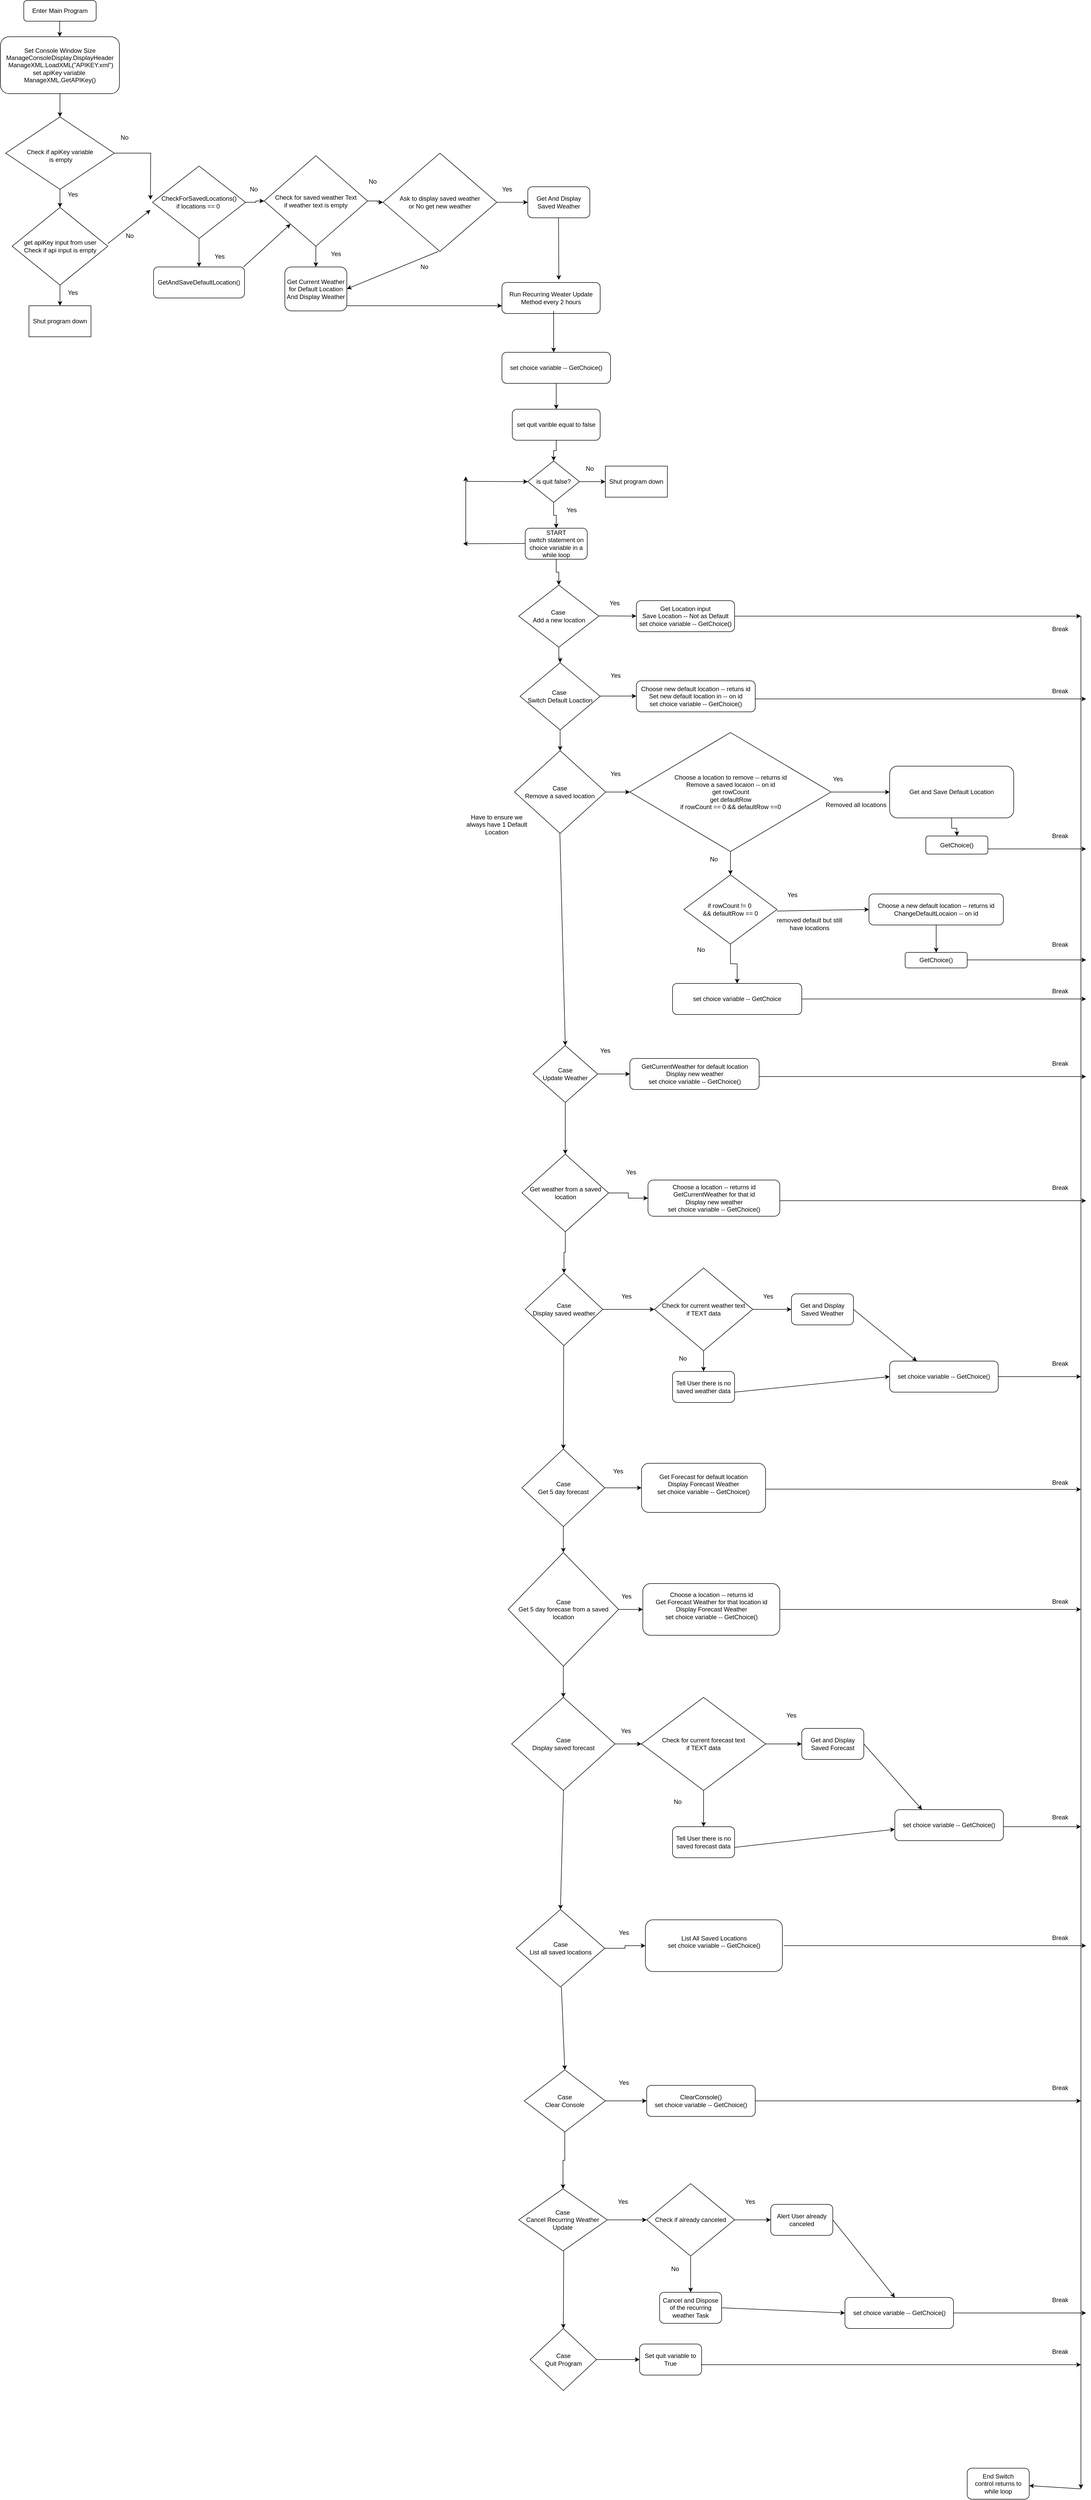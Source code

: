 <mxfile version="24.0.4" type="device">
  <diagram id="C5RBs43oDa-KdzZeNtuy" name="Page-1">
    <mxGraphModel dx="1418" dy="820" grid="1" gridSize="10" guides="1" tooltips="1" connect="1" arrows="1" fold="1" page="1" pageScale="1" pageWidth="827" pageHeight="1169" math="0" shadow="0">
      <root>
        <mxCell id="WIyWlLk6GJQsqaUBKTNV-0" />
        <mxCell id="WIyWlLk6GJQsqaUBKTNV-1" parent="WIyWlLk6GJQsqaUBKTNV-0" />
        <mxCell id="WIyWlLk6GJQsqaUBKTNV-3" value="Enter Main Program" style="rounded=1;whiteSpace=wrap;html=1;fontSize=12;glass=0;strokeWidth=1;shadow=0;" parent="WIyWlLk6GJQsqaUBKTNV-1" vertex="1">
          <mxGeometry x="75" y="10" width="140" height="40" as="geometry" />
        </mxCell>
        <mxCell id="lvSgKyBiatWlSwFd3v3r-5" value="" style="edgeStyle=orthogonalEdgeStyle;rounded=0;orthogonalLoop=1;jettySize=auto;html=1;" parent="WIyWlLk6GJQsqaUBKTNV-1" source="WIyWlLk6GJQsqaUBKTNV-6" target="lvSgKyBiatWlSwFd3v3r-4" edge="1">
          <mxGeometry relative="1" as="geometry" />
        </mxCell>
        <mxCell id="lvSgKyBiatWlSwFd3v3r-14" value="" style="edgeStyle=orthogonalEdgeStyle;rounded=0;orthogonalLoop=1;jettySize=auto;html=1;" parent="WIyWlLk6GJQsqaUBKTNV-1" source="WIyWlLk6GJQsqaUBKTNV-6" edge="1">
          <mxGeometry relative="1" as="geometry">
            <mxPoint x="320" y="395" as="targetPoint" />
          </mxGeometry>
        </mxCell>
        <mxCell id="WIyWlLk6GJQsqaUBKTNV-6" value="&amp;nbsp;&lt;div&gt;Check if apiKey variable&lt;/div&gt;&lt;div&gt;&amp;nbsp;is empty&lt;/div&gt;" style="rhombus;whiteSpace=wrap;html=1;shadow=0;fontFamily=Helvetica;fontSize=12;align=center;strokeWidth=1;spacing=6;spacingTop=-4;" parent="WIyWlLk6GJQsqaUBKTNV-1" vertex="1">
          <mxGeometry x="40" y="235" width="210" height="140" as="geometry" />
        </mxCell>
        <mxCell id="lvSgKyBiatWlSwFd3v3r-3" value="" style="edgeStyle=orthogonalEdgeStyle;rounded=0;orthogonalLoop=1;jettySize=auto;html=1;" parent="WIyWlLk6GJQsqaUBKTNV-1" source="gMJftdu85BaKajP3YRFZ-0" target="WIyWlLk6GJQsqaUBKTNV-6" edge="1">
          <mxGeometry relative="1" as="geometry" />
        </mxCell>
        <mxCell id="gMJftdu85BaKajP3YRFZ-0" value="Set Console Window Size&lt;div&gt;ManageConsoleDisplay.DisplayHeader&lt;/div&gt;&lt;div&gt;&amp;nbsp;ManageXML.LoadXML(&quot;APIKEY.xml&quot;)&lt;br&gt;&lt;/div&gt;&lt;div&gt;set apiKey variable&amp;nbsp;&lt;/div&gt;&lt;div&gt;ManageXML.GetAPIKey()&lt;br&gt;&lt;/div&gt;" style="rounded=1;whiteSpace=wrap;html=1;" parent="WIyWlLk6GJQsqaUBKTNV-1" vertex="1">
          <mxGeometry x="30" y="80" width="230" height="110" as="geometry" />
        </mxCell>
        <mxCell id="gMJftdu85BaKajP3YRFZ-427" value="Yes" style="text;html=1;align=center;verticalAlign=middle;whiteSpace=wrap;rounded=0;" parent="WIyWlLk6GJQsqaUBKTNV-1" vertex="1">
          <mxGeometry x="150" y="370" width="40" height="30" as="geometry" />
        </mxCell>
        <mxCell id="lvSgKyBiatWlSwFd3v3r-9" value="" style="edgeStyle=orthogonalEdgeStyle;rounded=0;orthogonalLoop=1;jettySize=auto;html=1;" parent="WIyWlLk6GJQsqaUBKTNV-1" source="lvSgKyBiatWlSwFd3v3r-4" target="lvSgKyBiatWlSwFd3v3r-6" edge="1">
          <mxGeometry relative="1" as="geometry" />
        </mxCell>
        <mxCell id="lvSgKyBiatWlSwFd3v3r-4" value="get apiKey input from user&lt;div&gt;Check if api input is empty&lt;/div&gt;" style="rhombus;whiteSpace=wrap;html=1;" parent="WIyWlLk6GJQsqaUBKTNV-1" vertex="1">
          <mxGeometry x="52.5" y="410" width="185" height="150" as="geometry" />
        </mxCell>
        <mxCell id="lvSgKyBiatWlSwFd3v3r-6" value="Shut program down" style="whiteSpace=wrap;html=1;" parent="WIyWlLk6GJQsqaUBKTNV-1" vertex="1">
          <mxGeometry x="85" y="600" width="120" height="60" as="geometry" />
        </mxCell>
        <mxCell id="lvSgKyBiatWlSwFd3v3r-8" value="Yes" style="text;html=1;align=center;verticalAlign=middle;whiteSpace=wrap;rounded=0;" parent="WIyWlLk6GJQsqaUBKTNV-1" vertex="1">
          <mxGeometry x="140" y="560" width="60" height="30" as="geometry" />
        </mxCell>
        <mxCell id="lvSgKyBiatWlSwFd3v3r-15" value="No" style="text;html=1;align=center;verticalAlign=middle;whiteSpace=wrap;rounded=0;" parent="WIyWlLk6GJQsqaUBKTNV-1" vertex="1">
          <mxGeometry x="240" y="260" width="60" height="30" as="geometry" />
        </mxCell>
        <mxCell id="lvSgKyBiatWlSwFd3v3r-16" value="" style="endArrow=classic;html=1;rounded=0;entryX=0;entryY=1;entryDx=0;entryDy=0;" parent="WIyWlLk6GJQsqaUBKTNV-1" edge="1">
          <mxGeometry width="50" height="50" relative="1" as="geometry">
            <mxPoint x="237.5" y="480" as="sourcePoint" />
            <mxPoint x="320.0" y="415" as="targetPoint" />
            <Array as="points">
              <mxPoint x="237.5" y="480" />
            </Array>
          </mxGeometry>
        </mxCell>
        <mxCell id="lvSgKyBiatWlSwFd3v3r-17" value="No" style="text;html=1;align=center;verticalAlign=middle;whiteSpace=wrap;rounded=0;" parent="WIyWlLk6GJQsqaUBKTNV-1" vertex="1">
          <mxGeometry x="250" y="450" width="60" height="30" as="geometry" />
        </mxCell>
        <mxCell id="lvSgKyBiatWlSwFd3v3r-25" value="" style="edgeStyle=orthogonalEdgeStyle;rounded=0;orthogonalLoop=1;jettySize=auto;html=1;" parent="WIyWlLk6GJQsqaUBKTNV-1" source="lvSgKyBiatWlSwFd3v3r-21" target="lvSgKyBiatWlSwFd3v3r-24" edge="1">
          <mxGeometry relative="1" as="geometry" />
        </mxCell>
        <mxCell id="lvSgKyBiatWlSwFd3v3r-31" value="" style="edgeStyle=orthogonalEdgeStyle;rounded=0;orthogonalLoop=1;jettySize=auto;html=1;" parent="WIyWlLk6GJQsqaUBKTNV-1" source="lvSgKyBiatWlSwFd3v3r-21" target="lvSgKyBiatWlSwFd3v3r-27" edge="1">
          <mxGeometry relative="1" as="geometry" />
        </mxCell>
        <mxCell id="lvSgKyBiatWlSwFd3v3r-21" value="CheckForSavedLocations()&lt;div&gt;&lt;span style=&quot;background-color: initial;&quot;&gt;if locations == 0&amp;nbsp;&lt;/span&gt;&lt;/div&gt;" style="rhombus;whiteSpace=wrap;html=1;" parent="WIyWlLk6GJQsqaUBKTNV-1" vertex="1">
          <mxGeometry x="324" y="330" width="180" height="140" as="geometry" />
        </mxCell>
        <mxCell id="lvSgKyBiatWlSwFd3v3r-23" value="Yes" style="text;html=1;align=center;verticalAlign=middle;whiteSpace=wrap;rounded=0;" parent="WIyWlLk6GJQsqaUBKTNV-1" vertex="1">
          <mxGeometry x="980" y="360" width="60" height="30" as="geometry" />
        </mxCell>
        <mxCell id="lvSgKyBiatWlSwFd3v3r-24" value="GetAndSaveDefaultLocation()" style="rounded=1;whiteSpace=wrap;html=1;" parent="WIyWlLk6GJQsqaUBKTNV-1" vertex="1">
          <mxGeometry x="326" y="525" width="176" height="60" as="geometry" />
        </mxCell>
        <mxCell id="lvSgKyBiatWlSwFd3v3r-26" value="No" style="text;html=1;align=center;verticalAlign=middle;whiteSpace=wrap;rounded=0;" parent="WIyWlLk6GJQsqaUBKTNV-1" vertex="1">
          <mxGeometry x="720" y="345" width="60" height="30" as="geometry" />
        </mxCell>
        <mxCell id="lvSgKyBiatWlSwFd3v3r-35" value="" style="edgeStyle=orthogonalEdgeStyle;rounded=0;orthogonalLoop=1;jettySize=auto;html=1;" parent="WIyWlLk6GJQsqaUBKTNV-1" source="lvSgKyBiatWlSwFd3v3r-27" target="lvSgKyBiatWlSwFd3v3r-33" edge="1">
          <mxGeometry relative="1" as="geometry" />
        </mxCell>
        <mxCell id="lvSgKyBiatWlSwFd3v3r-37" value="" style="edgeStyle=orthogonalEdgeStyle;rounded=0;orthogonalLoop=1;jettySize=auto;html=1;" parent="WIyWlLk6GJQsqaUBKTNV-1" source="lvSgKyBiatWlSwFd3v3r-27" target="lvSgKyBiatWlSwFd3v3r-30" edge="1">
          <mxGeometry relative="1" as="geometry" />
        </mxCell>
        <mxCell id="lvSgKyBiatWlSwFd3v3r-27" value="Check for saved weather Text&lt;div&gt;if weather text is empty&lt;/div&gt;" style="rhombus;whiteSpace=wrap;html=1;" parent="WIyWlLk6GJQsqaUBKTNV-1" vertex="1">
          <mxGeometry x="540" y="310" width="200" height="175" as="geometry" />
        </mxCell>
        <mxCell id="lvSgKyBiatWlSwFd3v3r-28" value="Yes" style="text;html=1;align=center;verticalAlign=middle;whiteSpace=wrap;rounded=0;" parent="WIyWlLk6GJQsqaUBKTNV-1" vertex="1">
          <mxGeometry x="650" y="485" width="58" height="30" as="geometry" />
        </mxCell>
        <mxCell id="lvSgKyBiatWlSwFd3v3r-29" value="No" style="text;html=1;align=center;verticalAlign=middle;whiteSpace=wrap;rounded=0;" parent="WIyWlLk6GJQsqaUBKTNV-1" vertex="1">
          <mxGeometry x="490" y="360" width="60" height="30" as="geometry" />
        </mxCell>
        <mxCell id="lvSgKyBiatWlSwFd3v3r-41" value="" style="edgeStyle=orthogonalEdgeStyle;rounded=0;orthogonalLoop=1;jettySize=auto;html=1;" parent="WIyWlLk6GJQsqaUBKTNV-1" source="lvSgKyBiatWlSwFd3v3r-30" target="lvSgKyBiatWlSwFd3v3r-32" edge="1">
          <mxGeometry relative="1" as="geometry" />
        </mxCell>
        <mxCell id="lvSgKyBiatWlSwFd3v3r-30" value="Ask to display saved weather&lt;div&gt;or No get new weather&lt;/div&gt;" style="rhombus;whiteSpace=wrap;html=1;" parent="WIyWlLk6GJQsqaUBKTNV-1" vertex="1">
          <mxGeometry x="770" y="305" width="220" height="190" as="geometry" />
        </mxCell>
        <mxCell id="lvSgKyBiatWlSwFd3v3r-32" value="Get And Display Saved Weather" style="rounded=1;whiteSpace=wrap;html=1;" parent="WIyWlLk6GJQsqaUBKTNV-1" vertex="1">
          <mxGeometry x="1050" y="370" width="120" height="60" as="geometry" />
        </mxCell>
        <mxCell id="lvSgKyBiatWlSwFd3v3r-33" value="Get Current Weather for Default Location&lt;div&gt;And Display Weather&lt;/div&gt;" style="rounded=1;whiteSpace=wrap;html=1;" parent="WIyWlLk6GJQsqaUBKTNV-1" vertex="1">
          <mxGeometry x="580" y="525" width="120" height="85" as="geometry" />
        </mxCell>
        <mxCell id="lvSgKyBiatWlSwFd3v3r-34" value="" style="endArrow=classic;html=1;rounded=0;" parent="WIyWlLk6GJQsqaUBKTNV-1" target="lvSgKyBiatWlSwFd3v3r-27" edge="1">
          <mxGeometry width="50" height="50" relative="1" as="geometry">
            <mxPoint x="500" y="525" as="sourcePoint" />
            <mxPoint x="550" y="475" as="targetPoint" />
          </mxGeometry>
        </mxCell>
        <mxCell id="lvSgKyBiatWlSwFd3v3r-38" value="" style="endArrow=classic;html=1;rounded=0;entryX=1;entryY=0.5;entryDx=0;entryDy=0;" parent="WIyWlLk6GJQsqaUBKTNV-1" target="lvSgKyBiatWlSwFd3v3r-33" edge="1">
          <mxGeometry width="50" height="50" relative="1" as="geometry">
            <mxPoint x="877" y="495" as="sourcePoint" />
            <mxPoint x="827" y="550" as="targetPoint" />
          </mxGeometry>
        </mxCell>
        <mxCell id="lvSgKyBiatWlSwFd3v3r-39" value="No" style="text;html=1;align=center;verticalAlign=middle;whiteSpace=wrap;rounded=0;" parent="WIyWlLk6GJQsqaUBKTNV-1" vertex="1">
          <mxGeometry x="820" y="510" width="60" height="30" as="geometry" />
        </mxCell>
        <mxCell id="lvSgKyBiatWlSwFd3v3r-40" value="Yes" style="text;html=1;align=center;verticalAlign=middle;whiteSpace=wrap;rounded=0;" parent="WIyWlLk6GJQsqaUBKTNV-1" vertex="1">
          <mxGeometry x="424" y="490" width="60" height="30" as="geometry" />
        </mxCell>
        <mxCell id="lvSgKyBiatWlSwFd3v3r-42" value="Run Recurring Weater Update Method every 2 hours" style="rounded=1;whiteSpace=wrap;html=1;" parent="WIyWlLk6GJQsqaUBKTNV-1" vertex="1">
          <mxGeometry x="1000" y="555" width="190" height="60" as="geometry" />
        </mxCell>
        <mxCell id="lvSgKyBiatWlSwFd3v3r-45" value="" style="endArrow=classic;html=1;rounded=0;entryX=0;entryY=0.75;entryDx=0;entryDy=0;" parent="WIyWlLk6GJQsqaUBKTNV-1" target="lvSgKyBiatWlSwFd3v3r-42" edge="1">
          <mxGeometry width="50" height="50" relative="1" as="geometry">
            <mxPoint x="700" y="600" as="sourcePoint" />
            <mxPoint x="960" y="600" as="targetPoint" />
          </mxGeometry>
        </mxCell>
        <mxCell id="lvSgKyBiatWlSwFd3v3r-46" value="" style="endArrow=classic;html=1;rounded=0;" parent="WIyWlLk6GJQsqaUBKTNV-1" edge="1">
          <mxGeometry width="50" height="50" relative="1" as="geometry">
            <mxPoint x="1109.5" y="430" as="sourcePoint" />
            <mxPoint x="1110" y="550" as="targetPoint" />
          </mxGeometry>
        </mxCell>
        <mxCell id="lvSgKyBiatWlSwFd3v3r-55" value="" style="edgeStyle=orthogonalEdgeStyle;rounded=0;orthogonalLoop=1;jettySize=auto;html=1;" parent="WIyWlLk6GJQsqaUBKTNV-1" source="lvSgKyBiatWlSwFd3v3r-47" target="lvSgKyBiatWlSwFd3v3r-49" edge="1">
          <mxGeometry relative="1" as="geometry" />
        </mxCell>
        <mxCell id="lvSgKyBiatWlSwFd3v3r-47" value="set choice variable -- GetChoice()" style="rounded=1;whiteSpace=wrap;html=1;" parent="WIyWlLk6GJQsqaUBKTNV-1" vertex="1">
          <mxGeometry x="1000" y="690" width="210" height="60" as="geometry" />
        </mxCell>
        <mxCell id="lvSgKyBiatWlSwFd3v3r-48" value="" style="endArrow=classic;html=1;rounded=0;" parent="WIyWlLk6GJQsqaUBKTNV-1" edge="1">
          <mxGeometry width="50" height="50" relative="1" as="geometry">
            <mxPoint x="1100" y="610" as="sourcePoint" />
            <mxPoint x="1100" y="690" as="targetPoint" />
          </mxGeometry>
        </mxCell>
        <mxCell id="lvSgKyBiatWlSwFd3v3r-58" value="" style="edgeStyle=orthogonalEdgeStyle;rounded=0;orthogonalLoop=1;jettySize=auto;html=1;" parent="WIyWlLk6GJQsqaUBKTNV-1" source="lvSgKyBiatWlSwFd3v3r-49" target="lvSgKyBiatWlSwFd3v3r-51" edge="1">
          <mxGeometry relative="1" as="geometry" />
        </mxCell>
        <mxCell id="lvSgKyBiatWlSwFd3v3r-49" value="set quit varible equal to false" style="rounded=1;whiteSpace=wrap;html=1;" parent="WIyWlLk6GJQsqaUBKTNV-1" vertex="1">
          <mxGeometry x="1020" y="800" width="170" height="60" as="geometry" />
        </mxCell>
        <mxCell id="lvSgKyBiatWlSwFd3v3r-50" value="" style="endArrow=classic;html=1;rounded=0;" parent="WIyWlLk6GJQsqaUBKTNV-1" edge="1">
          <mxGeometry width="50" height="50" relative="1" as="geometry">
            <mxPoint x="144.5" y="50" as="sourcePoint" />
            <mxPoint x="144.5" y="80" as="targetPoint" />
          </mxGeometry>
        </mxCell>
        <mxCell id="lvSgKyBiatWlSwFd3v3r-54" value="" style="edgeStyle=orthogonalEdgeStyle;rounded=0;orthogonalLoop=1;jettySize=auto;html=1;" parent="WIyWlLk6GJQsqaUBKTNV-1" source="lvSgKyBiatWlSwFd3v3r-51" target="lvSgKyBiatWlSwFd3v3r-52" edge="1">
          <mxGeometry relative="1" as="geometry" />
        </mxCell>
        <mxCell id="lvSgKyBiatWlSwFd3v3r-62" value="" style="edgeStyle=orthogonalEdgeStyle;rounded=0;orthogonalLoop=1;jettySize=auto;html=1;" parent="WIyWlLk6GJQsqaUBKTNV-1" source="lvSgKyBiatWlSwFd3v3r-51" target="lvSgKyBiatWlSwFd3v3r-61" edge="1">
          <mxGeometry relative="1" as="geometry" />
        </mxCell>
        <mxCell id="lvSgKyBiatWlSwFd3v3r-51" value="is quit false?" style="rhombus;whiteSpace=wrap;html=1;" parent="WIyWlLk6GJQsqaUBKTNV-1" vertex="1">
          <mxGeometry x="1050" y="900" width="100" height="80" as="geometry" />
        </mxCell>
        <mxCell id="lvSgKyBiatWlSwFd3v3r-52" value="Shut program down" style="rounded=0;whiteSpace=wrap;html=1;" parent="WIyWlLk6GJQsqaUBKTNV-1" vertex="1">
          <mxGeometry x="1200" y="910" width="120" height="60" as="geometry" />
        </mxCell>
        <mxCell id="lvSgKyBiatWlSwFd3v3r-59" value="No" style="text;html=1;align=center;verticalAlign=middle;whiteSpace=wrap;rounded=0;" parent="WIyWlLk6GJQsqaUBKTNV-1" vertex="1">
          <mxGeometry x="1140" y="900" width="60" height="30" as="geometry" />
        </mxCell>
        <mxCell id="lvSgKyBiatWlSwFd3v3r-60" value="Yes" style="text;html=1;align=center;verticalAlign=middle;whiteSpace=wrap;rounded=0;" parent="WIyWlLk6GJQsqaUBKTNV-1" vertex="1">
          <mxGeometry x="1105" y="980" width="60" height="30" as="geometry" />
        </mxCell>
        <mxCell id="lvSgKyBiatWlSwFd3v3r-71" value="" style="edgeStyle=orthogonalEdgeStyle;rounded=0;orthogonalLoop=1;jettySize=auto;html=1;" parent="WIyWlLk6GJQsqaUBKTNV-1" source="lvSgKyBiatWlSwFd3v3r-61" target="lvSgKyBiatWlSwFd3v3r-69" edge="1">
          <mxGeometry relative="1" as="geometry" />
        </mxCell>
        <mxCell id="lvSgKyBiatWlSwFd3v3r-61" value="&lt;div&gt;START&lt;/div&gt;switch statement on choice variable in a while loop" style="rounded=1;whiteSpace=wrap;html=1;" parent="WIyWlLk6GJQsqaUBKTNV-1" vertex="1">
          <mxGeometry x="1045" y="1030" width="120" height="60" as="geometry" />
        </mxCell>
        <mxCell id="lvSgKyBiatWlSwFd3v3r-66" value="" style="endArrow=classic;html=1;rounded=0;" parent="WIyWlLk6GJQsqaUBKTNV-1" edge="1">
          <mxGeometry width="50" height="50" relative="1" as="geometry">
            <mxPoint x="1045" y="1059.5" as="sourcePoint" />
            <mxPoint x="925" y="1060" as="targetPoint" />
            <Array as="points" />
          </mxGeometry>
        </mxCell>
        <mxCell id="lvSgKyBiatWlSwFd3v3r-67" value="" style="endArrow=classic;html=1;rounded=0;" parent="WIyWlLk6GJQsqaUBKTNV-1" edge="1">
          <mxGeometry width="50" height="50" relative="1" as="geometry">
            <mxPoint x="930" y="1060" as="sourcePoint" />
            <mxPoint x="930" y="930" as="targetPoint" />
          </mxGeometry>
        </mxCell>
        <mxCell id="lvSgKyBiatWlSwFd3v3r-68" value="" style="endArrow=classic;html=1;rounded=0;entryX=0;entryY=0.5;entryDx=0;entryDy=0;" parent="WIyWlLk6GJQsqaUBKTNV-1" target="lvSgKyBiatWlSwFd3v3r-51" edge="1">
          <mxGeometry width="50" height="50" relative="1" as="geometry">
            <mxPoint x="930" y="939.5" as="sourcePoint" />
            <mxPoint x="1010" y="939.5" as="targetPoint" />
          </mxGeometry>
        </mxCell>
        <mxCell id="lvSgKyBiatWlSwFd3v3r-78" value="" style="edgeStyle=orthogonalEdgeStyle;rounded=0;orthogonalLoop=1;jettySize=auto;html=1;" parent="WIyWlLk6GJQsqaUBKTNV-1" source="lvSgKyBiatWlSwFd3v3r-69" target="lvSgKyBiatWlSwFd3v3r-77" edge="1">
          <mxGeometry relative="1" as="geometry" />
        </mxCell>
        <mxCell id="lvSgKyBiatWlSwFd3v3r-69" value="Case&amp;nbsp;&lt;div&gt;Add a new location&lt;/div&gt;" style="rhombus;whiteSpace=wrap;html=1;" parent="WIyWlLk6GJQsqaUBKTNV-1" vertex="1">
          <mxGeometry x="1032.5" y="1140" width="155" height="120" as="geometry" />
        </mxCell>
        <mxCell id="lvSgKyBiatWlSwFd3v3r-73" value="" style="endArrow=classic;html=1;rounded=0;" parent="WIyWlLk6GJQsqaUBKTNV-1" edge="1">
          <mxGeometry width="50" height="50" relative="1" as="geometry">
            <mxPoint x="1187.5" y="1199.5" as="sourcePoint" />
            <mxPoint x="1260" y="1199.854" as="targetPoint" />
          </mxGeometry>
        </mxCell>
        <mxCell id="lvSgKyBiatWlSwFd3v3r-75" value="Yes" style="text;html=1;align=center;verticalAlign=middle;whiteSpace=wrap;rounded=0;" parent="WIyWlLk6GJQsqaUBKTNV-1" vertex="1">
          <mxGeometry x="1187.5" y="1160" width="60" height="30" as="geometry" />
        </mxCell>
        <mxCell id="lvSgKyBiatWlSwFd3v3r-84" value="" style="edgeStyle=orthogonalEdgeStyle;rounded=0;orthogonalLoop=1;jettySize=auto;html=1;" parent="WIyWlLk6GJQsqaUBKTNV-1" source="lvSgKyBiatWlSwFd3v3r-77" target="lvSgKyBiatWlSwFd3v3r-83" edge="1">
          <mxGeometry relative="1" as="geometry" />
        </mxCell>
        <mxCell id="lvSgKyBiatWlSwFd3v3r-77" value="Case&amp;nbsp;&lt;div&gt;Switch Default Loaction&lt;/div&gt;" style="rhombus;whiteSpace=wrap;html=1;" parent="WIyWlLk6GJQsqaUBKTNV-1" vertex="1">
          <mxGeometry x="1035" y="1290" width="155" height="130" as="geometry" />
        </mxCell>
        <mxCell id="lvSgKyBiatWlSwFd3v3r-79" value="Get Location input&lt;div&gt;Save Location -- Not as Default&lt;/div&gt;&lt;div&gt;set choice variable -- GetChoice()&lt;/div&gt;" style="rounded=1;whiteSpace=wrap;html=1;" parent="WIyWlLk6GJQsqaUBKTNV-1" vertex="1">
          <mxGeometry x="1260" y="1170" width="190" height="60" as="geometry" />
        </mxCell>
        <mxCell id="lvSgKyBiatWlSwFd3v3r-80" value="Yes" style="text;html=1;align=center;verticalAlign=middle;whiteSpace=wrap;rounded=0;" parent="WIyWlLk6GJQsqaUBKTNV-1" vertex="1">
          <mxGeometry x="1190" y="1300" width="60" height="30" as="geometry" />
        </mxCell>
        <mxCell id="lvSgKyBiatWlSwFd3v3r-81" value="" style="endArrow=classic;html=1;rounded=0;" parent="WIyWlLk6GJQsqaUBKTNV-1" edge="1">
          <mxGeometry width="50" height="50" relative="1" as="geometry">
            <mxPoint x="1190" y="1354.5" as="sourcePoint" />
            <mxPoint x="1260" y="1354.5" as="targetPoint" />
          </mxGeometry>
        </mxCell>
        <mxCell id="lvSgKyBiatWlSwFd3v3r-82" value="Choose new default location -- retuns id&lt;div&gt;Set new default location in -- on id&lt;/div&gt;&lt;div&gt;set choice variable -- GetChoice()&lt;br&gt;&lt;/div&gt;" style="rounded=1;whiteSpace=wrap;html=1;" parent="WIyWlLk6GJQsqaUBKTNV-1" vertex="1">
          <mxGeometry x="1260" y="1325" width="230" height="60" as="geometry" />
        </mxCell>
        <mxCell id="lvSgKyBiatWlSwFd3v3r-89" value="" style="edgeStyle=orthogonalEdgeStyle;rounded=0;orthogonalLoop=1;jettySize=auto;html=1;" parent="WIyWlLk6GJQsqaUBKTNV-1" source="lvSgKyBiatWlSwFd3v3r-83" target="lvSgKyBiatWlSwFd3v3r-86" edge="1">
          <mxGeometry relative="1" as="geometry" />
        </mxCell>
        <mxCell id="lvSgKyBiatWlSwFd3v3r-83" value="Case&lt;div&gt;Remove a saved location&lt;/div&gt;" style="rhombus;whiteSpace=wrap;html=1;" parent="WIyWlLk6GJQsqaUBKTNV-1" vertex="1">
          <mxGeometry x="1024.38" y="1460" width="176.25" height="160" as="geometry" />
        </mxCell>
        <mxCell id="suiYswC4Ewt1VBj0OV9b-6" value="" style="edgeStyle=orthogonalEdgeStyle;rounded=0;orthogonalLoop=1;jettySize=auto;html=1;" edge="1" parent="WIyWlLk6GJQsqaUBKTNV-1" source="lvSgKyBiatWlSwFd3v3r-85" target="suiYswC4Ewt1VBj0OV9b-4">
          <mxGeometry relative="1" as="geometry" />
        </mxCell>
        <mxCell id="lvSgKyBiatWlSwFd3v3r-85" value="&lt;div&gt;Get and Save Default Location&lt;/div&gt;" style="rounded=1;whiteSpace=wrap;html=1;" parent="WIyWlLk6GJQsqaUBKTNV-1" vertex="1">
          <mxGeometry x="1750" y="1490" width="240" height="100" as="geometry" />
        </mxCell>
        <mxCell id="lvSgKyBiatWlSwFd3v3r-91" value="" style="edgeStyle=orthogonalEdgeStyle;rounded=0;orthogonalLoop=1;jettySize=auto;html=1;" parent="WIyWlLk6GJQsqaUBKTNV-1" source="lvSgKyBiatWlSwFd3v3r-86" target="lvSgKyBiatWlSwFd3v3r-85" edge="1">
          <mxGeometry relative="1" as="geometry" />
        </mxCell>
        <mxCell id="lvSgKyBiatWlSwFd3v3r-93" value="" style="edgeStyle=orthogonalEdgeStyle;rounded=0;orthogonalLoop=1;jettySize=auto;html=1;" parent="WIyWlLk6GJQsqaUBKTNV-1" source="lvSgKyBiatWlSwFd3v3r-86" target="lvSgKyBiatWlSwFd3v3r-88" edge="1">
          <mxGeometry relative="1" as="geometry" />
        </mxCell>
        <mxCell id="lvSgKyBiatWlSwFd3v3r-86" value="Choose a location to remove -- returns id&lt;div&gt;Remove a saved locaion -- on id&lt;/div&gt;&lt;div&gt;get rowCount&lt;/div&gt;&lt;div&gt;get defaultRow&lt;/div&gt;&lt;div&gt;if rowCount == 0 &amp;amp;&amp;amp; defaultRow ==0&lt;/div&gt;" style="rhombus;whiteSpace=wrap;html=1;" parent="WIyWlLk6GJQsqaUBKTNV-1" vertex="1">
          <mxGeometry x="1247.5" y="1425" width="389" height="230" as="geometry" />
        </mxCell>
        <mxCell id="lvSgKyBiatWlSwFd3v3r-102" value="" style="edgeStyle=orthogonalEdgeStyle;rounded=0;orthogonalLoop=1;jettySize=auto;html=1;" parent="WIyWlLk6GJQsqaUBKTNV-1" source="lvSgKyBiatWlSwFd3v3r-88" target="lvSgKyBiatWlSwFd3v3r-100" edge="1">
          <mxGeometry relative="1" as="geometry" />
        </mxCell>
        <mxCell id="lvSgKyBiatWlSwFd3v3r-88" value="if rowCount != 0&amp;nbsp;&lt;div&gt;&amp;amp;&amp;amp; defaultRow == 0&lt;/div&gt;" style="rhombus;whiteSpace=wrap;html=1;" parent="WIyWlLk6GJQsqaUBKTNV-1" vertex="1">
          <mxGeometry x="1352" y="1700" width="180" height="134" as="geometry" />
        </mxCell>
        <mxCell id="lvSgKyBiatWlSwFd3v3r-90" value="Yes" style="text;html=1;align=center;verticalAlign=middle;whiteSpace=wrap;rounded=0;" parent="WIyWlLk6GJQsqaUBKTNV-1" vertex="1">
          <mxGeometry x="1190" y="1490" width="60" height="30" as="geometry" />
        </mxCell>
        <mxCell id="lvSgKyBiatWlSwFd3v3r-94" value="Yes" style="text;html=1;align=center;verticalAlign=middle;whiteSpace=wrap;rounded=0;" parent="WIyWlLk6GJQsqaUBKTNV-1" vertex="1">
          <mxGeometry x="1620" y="1500" width="60" height="30" as="geometry" />
        </mxCell>
        <mxCell id="lvSgKyBiatWlSwFd3v3r-95" value="No" style="text;html=1;align=center;verticalAlign=middle;whiteSpace=wrap;rounded=0;" parent="WIyWlLk6GJQsqaUBKTNV-1" vertex="1">
          <mxGeometry x="1380" y="1655" width="60" height="30" as="geometry" />
        </mxCell>
        <mxCell id="suiYswC4Ewt1VBj0OV9b-9" value="" style="edgeStyle=orthogonalEdgeStyle;rounded=0;orthogonalLoop=1;jettySize=auto;html=1;" edge="1" parent="WIyWlLk6GJQsqaUBKTNV-1" source="lvSgKyBiatWlSwFd3v3r-96" target="suiYswC4Ewt1VBj0OV9b-7">
          <mxGeometry relative="1" as="geometry" />
        </mxCell>
        <mxCell id="lvSgKyBiatWlSwFd3v3r-96" value="Choose a new default location -- returns id&lt;div&gt;ChangeDefaultLocaion -- on id&lt;/div&gt;" style="rounded=1;whiteSpace=wrap;html=1;" parent="WIyWlLk6GJQsqaUBKTNV-1" vertex="1">
          <mxGeometry x="1710" y="1737" width="260" height="60" as="geometry" />
        </mxCell>
        <mxCell id="lvSgKyBiatWlSwFd3v3r-98" value="" style="endArrow=classic;html=1;rounded=0;entryX=0;entryY=0.5;entryDx=0;entryDy=0;" parent="WIyWlLk6GJQsqaUBKTNV-1" target="lvSgKyBiatWlSwFd3v3r-96" edge="1">
          <mxGeometry width="50" height="50" relative="1" as="geometry">
            <mxPoint x="1532" y="1770" as="sourcePoint" />
            <mxPoint x="1582" y="1720" as="targetPoint" />
          </mxGeometry>
        </mxCell>
        <mxCell id="lvSgKyBiatWlSwFd3v3r-100" value="set choice variable -- GetChoice" style="rounded=1;whiteSpace=wrap;html=1;" parent="WIyWlLk6GJQsqaUBKTNV-1" vertex="1">
          <mxGeometry x="1330" y="1910" width="250" height="60" as="geometry" />
        </mxCell>
        <mxCell id="lvSgKyBiatWlSwFd3v3r-108" value="" style="endArrow=classic;html=1;rounded=0;" parent="WIyWlLk6GJQsqaUBKTNV-1" edge="1">
          <mxGeometry width="50" height="50" relative="1" as="geometry">
            <mxPoint x="1580" y="1940" as="sourcePoint" />
            <mxPoint x="2130" y="1940" as="targetPoint" />
          </mxGeometry>
        </mxCell>
        <mxCell id="lvSgKyBiatWlSwFd3v3r-111" value="Break" style="text;html=1;align=center;verticalAlign=middle;whiteSpace=wrap;rounded=0;" parent="WIyWlLk6GJQsqaUBKTNV-1" vertex="1">
          <mxGeometry x="2050" y="1910" width="60" height="30" as="geometry" />
        </mxCell>
        <mxCell id="lvSgKyBiatWlSwFd3v3r-113" value="" style="endArrow=classic;html=1;rounded=0;" parent="WIyWlLk6GJQsqaUBKTNV-1" edge="1">
          <mxGeometry width="50" height="50" relative="1" as="geometry">
            <mxPoint x="1490" y="1360" as="sourcePoint" />
            <mxPoint x="2130" y="1360" as="targetPoint" />
          </mxGeometry>
        </mxCell>
        <mxCell id="lvSgKyBiatWlSwFd3v3r-115" value="Break" style="text;html=1;align=center;verticalAlign=middle;whiteSpace=wrap;rounded=0;" parent="WIyWlLk6GJQsqaUBKTNV-1" vertex="1">
          <mxGeometry x="2050" y="1330" width="60" height="30" as="geometry" />
        </mxCell>
        <mxCell id="lvSgKyBiatWlSwFd3v3r-116" value="" style="endArrow=classic;html=1;rounded=0;" parent="WIyWlLk6GJQsqaUBKTNV-1" edge="1">
          <mxGeometry width="50" height="50" relative="1" as="geometry">
            <mxPoint x="1450" y="1200" as="sourcePoint" />
            <mxPoint x="2120" y="1200" as="targetPoint" />
          </mxGeometry>
        </mxCell>
        <mxCell id="lvSgKyBiatWlSwFd3v3r-117" value="Break" style="text;html=1;align=center;verticalAlign=middle;whiteSpace=wrap;rounded=0;" parent="WIyWlLk6GJQsqaUBKTNV-1" vertex="1">
          <mxGeometry x="2050" y="1210" width="60" height="30" as="geometry" />
        </mxCell>
        <mxCell id="lvSgKyBiatWlSwFd3v3r-121" value="" style="edgeStyle=orthogonalEdgeStyle;rounded=0;orthogonalLoop=1;jettySize=auto;html=1;" parent="WIyWlLk6GJQsqaUBKTNV-1" source="lvSgKyBiatWlSwFd3v3r-119" target="lvSgKyBiatWlSwFd3v3r-120" edge="1">
          <mxGeometry relative="1" as="geometry" />
        </mxCell>
        <mxCell id="lvSgKyBiatWlSwFd3v3r-127" value="" style="edgeStyle=orthogonalEdgeStyle;rounded=0;orthogonalLoop=1;jettySize=auto;html=1;" parent="WIyWlLk6GJQsqaUBKTNV-1" source="lvSgKyBiatWlSwFd3v3r-119" target="lvSgKyBiatWlSwFd3v3r-126" edge="1">
          <mxGeometry relative="1" as="geometry" />
        </mxCell>
        <mxCell id="lvSgKyBiatWlSwFd3v3r-119" value="Case&lt;div&gt;Update Weather&lt;/div&gt;" style="rhombus;whiteSpace=wrap;html=1;" parent="WIyWlLk6GJQsqaUBKTNV-1" vertex="1">
          <mxGeometry x="1060" y="2030" width="125" height="110" as="geometry" />
        </mxCell>
        <mxCell id="lvSgKyBiatWlSwFd3v3r-120" value="GetCurrentWeather for default location&lt;div&gt;Display new weather&lt;/div&gt;&lt;div&gt;set choice variable -- GetChoice()&lt;/div&gt;" style="rounded=1;whiteSpace=wrap;html=1;" parent="WIyWlLk6GJQsqaUBKTNV-1" vertex="1">
          <mxGeometry x="1247.5" y="2055" width="250" height="60" as="geometry" />
        </mxCell>
        <mxCell id="lvSgKyBiatWlSwFd3v3r-122" value="" style="endArrow=classic;html=1;rounded=0;" parent="WIyWlLk6GJQsqaUBKTNV-1" edge="1">
          <mxGeometry width="50" height="50" relative="1" as="geometry">
            <mxPoint x="1497.5" y="2090" as="sourcePoint" />
            <mxPoint x="2130" y="2090" as="targetPoint" />
          </mxGeometry>
        </mxCell>
        <mxCell id="lvSgKyBiatWlSwFd3v3r-123" value="Break" style="text;html=1;align=center;verticalAlign=middle;whiteSpace=wrap;rounded=0;" parent="WIyWlLk6GJQsqaUBKTNV-1" vertex="1">
          <mxGeometry x="2050" y="2050" width="60" height="30" as="geometry" />
        </mxCell>
        <mxCell id="lvSgKyBiatWlSwFd3v3r-124" value="" style="endArrow=classic;html=1;rounded=0;entryX=0.5;entryY=0;entryDx=0;entryDy=0;" parent="WIyWlLk6GJQsqaUBKTNV-1" target="lvSgKyBiatWlSwFd3v3r-119" edge="1">
          <mxGeometry width="50" height="50" relative="1" as="geometry">
            <mxPoint x="1112.01" y="1620" as="sourcePoint" />
            <mxPoint x="1112.01" y="1690" as="targetPoint" />
          </mxGeometry>
        </mxCell>
        <mxCell id="lvSgKyBiatWlSwFd3v3r-125" value="Yes" style="text;html=1;align=center;verticalAlign=middle;whiteSpace=wrap;rounded=0;" parent="WIyWlLk6GJQsqaUBKTNV-1" vertex="1">
          <mxGeometry x="1170" y="2025" width="60" height="30" as="geometry" />
        </mxCell>
        <mxCell id="lvSgKyBiatWlSwFd3v3r-130" value="" style="edgeStyle=orthogonalEdgeStyle;rounded=0;orthogonalLoop=1;jettySize=auto;html=1;" parent="WIyWlLk6GJQsqaUBKTNV-1" source="lvSgKyBiatWlSwFd3v3r-126" target="lvSgKyBiatWlSwFd3v3r-129" edge="1">
          <mxGeometry relative="1" as="geometry" />
        </mxCell>
        <mxCell id="lvSgKyBiatWlSwFd3v3r-136" value="" style="edgeStyle=orthogonalEdgeStyle;rounded=0;orthogonalLoop=1;jettySize=auto;html=1;" parent="WIyWlLk6GJQsqaUBKTNV-1" source="lvSgKyBiatWlSwFd3v3r-126" target="lvSgKyBiatWlSwFd3v3r-134" edge="1">
          <mxGeometry relative="1" as="geometry" />
        </mxCell>
        <mxCell id="lvSgKyBiatWlSwFd3v3r-126" value="Get weather from a saved location" style="rhombus;whiteSpace=wrap;html=1;" parent="WIyWlLk6GJQsqaUBKTNV-1" vertex="1">
          <mxGeometry x="1038.75" y="2240" width="167.5" height="150" as="geometry" />
        </mxCell>
        <mxCell id="lvSgKyBiatWlSwFd3v3r-128" value="Yes" style="text;html=1;align=center;verticalAlign=middle;whiteSpace=wrap;rounded=0;" parent="WIyWlLk6GJQsqaUBKTNV-1" vertex="1">
          <mxGeometry x="1220" y="2260" width="60" height="30" as="geometry" />
        </mxCell>
        <mxCell id="lvSgKyBiatWlSwFd3v3r-129" value="Choose a location -- returns id&lt;div&gt;GetCurrentWeather for that id&lt;/div&gt;&lt;div&gt;Display new weather&lt;/div&gt;&lt;div&gt;set choice variable -- GetChoice()&lt;/div&gt;" style="rounded=1;whiteSpace=wrap;html=1;" parent="WIyWlLk6GJQsqaUBKTNV-1" vertex="1">
          <mxGeometry x="1282.5" y="2290" width="255" height="70" as="geometry" />
        </mxCell>
        <mxCell id="lvSgKyBiatWlSwFd3v3r-131" value="" style="endArrow=classic;html=1;rounded=0;" parent="WIyWlLk6GJQsqaUBKTNV-1" edge="1">
          <mxGeometry width="50" height="50" relative="1" as="geometry">
            <mxPoint x="1537.5" y="2330" as="sourcePoint" />
            <mxPoint x="2130" y="2330" as="targetPoint" />
          </mxGeometry>
        </mxCell>
        <mxCell id="lvSgKyBiatWlSwFd3v3r-133" value="Break" style="text;html=1;align=center;verticalAlign=middle;whiteSpace=wrap;rounded=0;" parent="WIyWlLk6GJQsqaUBKTNV-1" vertex="1">
          <mxGeometry x="2050" y="2290" width="60" height="30" as="geometry" />
        </mxCell>
        <mxCell id="lvSgKyBiatWlSwFd3v3r-145" value="" style="edgeStyle=orthogonalEdgeStyle;rounded=0;orthogonalLoop=1;jettySize=auto;html=1;" parent="WIyWlLk6GJQsqaUBKTNV-1" source="lvSgKyBiatWlSwFd3v3r-134" target="lvSgKyBiatWlSwFd3v3r-137" edge="1">
          <mxGeometry relative="1" as="geometry" />
        </mxCell>
        <mxCell id="lvSgKyBiatWlSwFd3v3r-134" value="Case&lt;div&gt;Display saved weather&lt;/div&gt;" style="rhombus;whiteSpace=wrap;html=1;" parent="WIyWlLk6GJQsqaUBKTNV-1" vertex="1">
          <mxGeometry x="1045" y="2470" width="150" height="140" as="geometry" />
        </mxCell>
        <mxCell id="lvSgKyBiatWlSwFd3v3r-141" value="" style="edgeStyle=orthogonalEdgeStyle;rounded=0;orthogonalLoop=1;jettySize=auto;html=1;" parent="WIyWlLk6GJQsqaUBKTNV-1" source="lvSgKyBiatWlSwFd3v3r-137" target="lvSgKyBiatWlSwFd3v3r-140" edge="1">
          <mxGeometry relative="1" as="geometry" />
        </mxCell>
        <mxCell id="lvSgKyBiatWlSwFd3v3r-143" value="" style="edgeStyle=orthogonalEdgeStyle;rounded=0;orthogonalLoop=1;jettySize=auto;html=1;" parent="WIyWlLk6GJQsqaUBKTNV-1" source="lvSgKyBiatWlSwFd3v3r-137" target="lvSgKyBiatWlSwFd3v3r-142" edge="1">
          <mxGeometry relative="1" as="geometry" />
        </mxCell>
        <mxCell id="lvSgKyBiatWlSwFd3v3r-137" value="Check for current weather text&lt;div&gt;if TEXT data&lt;/div&gt;" style="rhombus;whiteSpace=wrap;html=1;" parent="WIyWlLk6GJQsqaUBKTNV-1" vertex="1">
          <mxGeometry x="1295" y="2460" width="190" height="160" as="geometry" />
        </mxCell>
        <mxCell id="lvSgKyBiatWlSwFd3v3r-138" value="Yes" style="text;html=1;align=center;verticalAlign=middle;whiteSpace=wrap;rounded=0;" parent="WIyWlLk6GJQsqaUBKTNV-1" vertex="1">
          <mxGeometry x="1485" y="2500" width="60" height="30" as="geometry" />
        </mxCell>
        <mxCell id="lvSgKyBiatWlSwFd3v3r-139" value="No" style="text;html=1;align=center;verticalAlign=middle;whiteSpace=wrap;rounded=0;" parent="WIyWlLk6GJQsqaUBKTNV-1" vertex="1">
          <mxGeometry x="1320" y="2620" width="60" height="30" as="geometry" />
        </mxCell>
        <mxCell id="lvSgKyBiatWlSwFd3v3r-140" value="Tell User there is no saved weather data" style="rounded=1;whiteSpace=wrap;html=1;" parent="WIyWlLk6GJQsqaUBKTNV-1" vertex="1">
          <mxGeometry x="1330" y="2660" width="120" height="60" as="geometry" />
        </mxCell>
        <mxCell id="lvSgKyBiatWlSwFd3v3r-142" value="Get and Display Saved Weather" style="rounded=1;whiteSpace=wrap;html=1;" parent="WIyWlLk6GJQsqaUBKTNV-1" vertex="1">
          <mxGeometry x="1560" y="2510" width="120" height="60" as="geometry" />
        </mxCell>
        <mxCell id="lvSgKyBiatWlSwFd3v3r-144" value="set choice variable -- GetChoice()" style="rounded=1;whiteSpace=wrap;html=1;" parent="WIyWlLk6GJQsqaUBKTNV-1" vertex="1">
          <mxGeometry x="1750" y="2640" width="210" height="60" as="geometry" />
        </mxCell>
        <mxCell id="lvSgKyBiatWlSwFd3v3r-146" value="Yes" style="text;html=1;align=center;verticalAlign=middle;whiteSpace=wrap;rounded=0;" parent="WIyWlLk6GJQsqaUBKTNV-1" vertex="1">
          <mxGeometry x="1210.5" y="2500" width="60" height="30" as="geometry" />
        </mxCell>
        <mxCell id="lvSgKyBiatWlSwFd3v3r-147" value="" style="endArrow=classic;html=1;rounded=0;entryX=0;entryY=0.5;entryDx=0;entryDy=0;" parent="WIyWlLk6GJQsqaUBKTNV-1" target="lvSgKyBiatWlSwFd3v3r-144" edge="1">
          <mxGeometry width="50" height="50" relative="1" as="geometry">
            <mxPoint x="1450" y="2700" as="sourcePoint" />
            <mxPoint x="1500" y="2650" as="targetPoint" />
          </mxGeometry>
        </mxCell>
        <mxCell id="lvSgKyBiatWlSwFd3v3r-148" value="" style="endArrow=classic;html=1;rounded=0;entryX=0.25;entryY=0;entryDx=0;entryDy=0;" parent="WIyWlLk6GJQsqaUBKTNV-1" target="lvSgKyBiatWlSwFd3v3r-144" edge="1">
          <mxGeometry width="50" height="50" relative="1" as="geometry">
            <mxPoint x="1680" y="2540" as="sourcePoint" />
            <mxPoint x="1730" y="2490" as="targetPoint" />
          </mxGeometry>
        </mxCell>
        <mxCell id="lvSgKyBiatWlSwFd3v3r-149" value="" style="endArrow=classic;html=1;rounded=0;" parent="WIyWlLk6GJQsqaUBKTNV-1" edge="1">
          <mxGeometry width="50" height="50" relative="1" as="geometry">
            <mxPoint x="1960" y="2670" as="sourcePoint" />
            <mxPoint x="2120" y="2670" as="targetPoint" />
          </mxGeometry>
        </mxCell>
        <mxCell id="lvSgKyBiatWlSwFd3v3r-150" value="Break" style="text;html=1;align=center;verticalAlign=middle;whiteSpace=wrap;rounded=0;" parent="WIyWlLk6GJQsqaUBKTNV-1" vertex="1">
          <mxGeometry x="2050" y="2630" width="60" height="30" as="geometry" />
        </mxCell>
        <mxCell id="lvSgKyBiatWlSwFd3v3r-155" value="" style="edgeStyle=orthogonalEdgeStyle;rounded=0;orthogonalLoop=1;jettySize=auto;html=1;" parent="WIyWlLk6GJQsqaUBKTNV-1" source="lvSgKyBiatWlSwFd3v3r-151" target="lvSgKyBiatWlSwFd3v3r-153" edge="1">
          <mxGeometry relative="1" as="geometry" />
        </mxCell>
        <mxCell id="lvSgKyBiatWlSwFd3v3r-159" value="" style="edgeStyle=orthogonalEdgeStyle;rounded=0;orthogonalLoop=1;jettySize=auto;html=1;" parent="WIyWlLk6GJQsqaUBKTNV-1" source="lvSgKyBiatWlSwFd3v3r-151" target="lvSgKyBiatWlSwFd3v3r-158" edge="1">
          <mxGeometry relative="1" as="geometry" />
        </mxCell>
        <mxCell id="lvSgKyBiatWlSwFd3v3r-151" value="Case&lt;div&gt;Get 5 day forecast&lt;/div&gt;" style="rhombus;whiteSpace=wrap;html=1;" parent="WIyWlLk6GJQsqaUBKTNV-1" vertex="1">
          <mxGeometry x="1038.75" y="2810" width="160" height="150" as="geometry" />
        </mxCell>
        <mxCell id="lvSgKyBiatWlSwFd3v3r-152" value="" style="endArrow=classic;html=1;rounded=0;entryX=0.5;entryY=0;entryDx=0;entryDy=0;" parent="WIyWlLk6GJQsqaUBKTNV-1" target="lvSgKyBiatWlSwFd3v3r-151" edge="1">
          <mxGeometry width="50" height="50" relative="1" as="geometry">
            <mxPoint x="1119.5" y="2610" as="sourcePoint" />
            <mxPoint x="1119.5" y="2700" as="targetPoint" />
          </mxGeometry>
        </mxCell>
        <mxCell id="lvSgKyBiatWlSwFd3v3r-153" value="Get Forecast for default location&lt;div&gt;Display Forecast Weather&lt;/div&gt;&lt;div&gt;set choice variable -- GetChoice()&lt;br&gt;&lt;/div&gt;&lt;div&gt;&lt;br&gt;&lt;/div&gt;" style="rounded=1;whiteSpace=wrap;html=1;" parent="WIyWlLk6GJQsqaUBKTNV-1" vertex="1">
          <mxGeometry x="1270" y="2837.5" width="240" height="95" as="geometry" />
        </mxCell>
        <mxCell id="lvSgKyBiatWlSwFd3v3r-154" value="" style="endArrow=classic;html=1;rounded=0;" parent="WIyWlLk6GJQsqaUBKTNV-1" edge="1">
          <mxGeometry width="50" height="50" relative="1" as="geometry">
            <mxPoint x="1510" y="2887.5" as="sourcePoint" />
            <mxPoint x="2120" y="2888" as="targetPoint" />
          </mxGeometry>
        </mxCell>
        <mxCell id="lvSgKyBiatWlSwFd3v3r-156" value="Break" style="text;html=1;align=center;verticalAlign=middle;whiteSpace=wrap;rounded=0;" parent="WIyWlLk6GJQsqaUBKTNV-1" vertex="1">
          <mxGeometry x="2050" y="2860" width="60" height="30" as="geometry" />
        </mxCell>
        <mxCell id="lvSgKyBiatWlSwFd3v3r-157" value="Yes" style="text;html=1;align=center;verticalAlign=middle;whiteSpace=wrap;rounded=0;" parent="WIyWlLk6GJQsqaUBKTNV-1" vertex="1">
          <mxGeometry x="1195" y="2837.5" width="60" height="30" as="geometry" />
        </mxCell>
        <mxCell id="lvSgKyBiatWlSwFd3v3r-161" value="" style="edgeStyle=orthogonalEdgeStyle;rounded=0;orthogonalLoop=1;jettySize=auto;html=1;" parent="WIyWlLk6GJQsqaUBKTNV-1" source="lvSgKyBiatWlSwFd3v3r-158" target="lvSgKyBiatWlSwFd3v3r-160" edge="1">
          <mxGeometry relative="1" as="geometry" />
        </mxCell>
        <mxCell id="lvSgKyBiatWlSwFd3v3r-166" value="" style="edgeStyle=orthogonalEdgeStyle;rounded=0;orthogonalLoop=1;jettySize=auto;html=1;" parent="WIyWlLk6GJQsqaUBKTNV-1" source="lvSgKyBiatWlSwFd3v3r-158" target="lvSgKyBiatWlSwFd3v3r-164" edge="1">
          <mxGeometry relative="1" as="geometry" />
        </mxCell>
        <mxCell id="lvSgKyBiatWlSwFd3v3r-158" value="Case&lt;div&gt;Get 5 day forecase from a saved location&lt;/div&gt;" style="rhombus;whiteSpace=wrap;html=1;" parent="WIyWlLk6GJQsqaUBKTNV-1" vertex="1">
          <mxGeometry x="1011.88" y="3010" width="213.75" height="220" as="geometry" />
        </mxCell>
        <mxCell id="lvSgKyBiatWlSwFd3v3r-160" value="Choose a location -- returns id&lt;div&gt;Get Forecast Weather for that location id&lt;/div&gt;&lt;div&gt;Display Forecast Weather&lt;/div&gt;&lt;div&gt;set choice variable -- GetChoice()&lt;/div&gt;&lt;div&gt;&lt;br&gt;&lt;/div&gt;" style="rounded=1;whiteSpace=wrap;html=1;" parent="WIyWlLk6GJQsqaUBKTNV-1" vertex="1">
          <mxGeometry x="1272.5" y="3070" width="265" height="100" as="geometry" />
        </mxCell>
        <mxCell id="lvSgKyBiatWlSwFd3v3r-162" value="" style="endArrow=classic;html=1;rounded=0;" parent="WIyWlLk6GJQsqaUBKTNV-1" edge="1">
          <mxGeometry width="50" height="50" relative="1" as="geometry">
            <mxPoint x="1537.5" y="3120" as="sourcePoint" />
            <mxPoint x="2120" y="3120" as="targetPoint" />
          </mxGeometry>
        </mxCell>
        <mxCell id="lvSgKyBiatWlSwFd3v3r-163" value="Break" style="text;html=1;align=center;verticalAlign=middle;whiteSpace=wrap;rounded=0;" parent="WIyWlLk6GJQsqaUBKTNV-1" vertex="1">
          <mxGeometry x="2050" y="3090" width="60" height="30" as="geometry" />
        </mxCell>
        <mxCell id="lvSgKyBiatWlSwFd3v3r-168" value="" style="edgeStyle=orthogonalEdgeStyle;rounded=0;orthogonalLoop=1;jettySize=auto;html=1;" parent="WIyWlLk6GJQsqaUBKTNV-1" source="lvSgKyBiatWlSwFd3v3r-164" target="lvSgKyBiatWlSwFd3v3r-167" edge="1">
          <mxGeometry relative="1" as="geometry" />
        </mxCell>
        <mxCell id="lvSgKyBiatWlSwFd3v3r-164" value="Case&lt;div&gt;Display saved forecast&lt;/div&gt;" style="rhombus;whiteSpace=wrap;html=1;" parent="WIyWlLk6GJQsqaUBKTNV-1" vertex="1">
          <mxGeometry x="1018.75" y="3290" width="200" height="180" as="geometry" />
        </mxCell>
        <mxCell id="lvSgKyBiatWlSwFd3v3r-165" value="Yes" style="text;html=1;align=center;verticalAlign=middle;whiteSpace=wrap;rounded=0;" parent="WIyWlLk6GJQsqaUBKTNV-1" vertex="1">
          <mxGeometry x="1211" y="3080" width="60" height="30" as="geometry" />
        </mxCell>
        <mxCell id="lvSgKyBiatWlSwFd3v3r-170" value="" style="edgeStyle=orthogonalEdgeStyle;rounded=0;orthogonalLoop=1;jettySize=auto;html=1;" parent="WIyWlLk6GJQsqaUBKTNV-1" source="lvSgKyBiatWlSwFd3v3r-167" target="lvSgKyBiatWlSwFd3v3r-169" edge="1">
          <mxGeometry relative="1" as="geometry" />
        </mxCell>
        <mxCell id="lvSgKyBiatWlSwFd3v3r-173" value="" style="edgeStyle=orthogonalEdgeStyle;rounded=0;orthogonalLoop=1;jettySize=auto;html=1;" parent="WIyWlLk6GJQsqaUBKTNV-1" source="lvSgKyBiatWlSwFd3v3r-167" target="lvSgKyBiatWlSwFd3v3r-172" edge="1">
          <mxGeometry relative="1" as="geometry" />
        </mxCell>
        <mxCell id="lvSgKyBiatWlSwFd3v3r-167" value="Check for current forecast text&lt;div&gt;if TEXT data&lt;/div&gt;" style="rhombus;whiteSpace=wrap;html=1;" parent="WIyWlLk6GJQsqaUBKTNV-1" vertex="1">
          <mxGeometry x="1270" y="3290" width="240" height="180" as="geometry" />
        </mxCell>
        <mxCell id="lvSgKyBiatWlSwFd3v3r-169" value="Tell User there is no saved forecast data" style="rounded=1;whiteSpace=wrap;html=1;" parent="WIyWlLk6GJQsqaUBKTNV-1" vertex="1">
          <mxGeometry x="1330" y="3540" width="120" height="60" as="geometry" />
        </mxCell>
        <mxCell id="lvSgKyBiatWlSwFd3v3r-171" value="No" style="text;html=1;align=center;verticalAlign=middle;whiteSpace=wrap;rounded=0;" parent="WIyWlLk6GJQsqaUBKTNV-1" vertex="1">
          <mxGeometry x="1310" y="3477" width="60" height="30" as="geometry" />
        </mxCell>
        <mxCell id="lvSgKyBiatWlSwFd3v3r-172" value="Get and Display Saved Forecast" style="rounded=1;whiteSpace=wrap;html=1;" parent="WIyWlLk6GJQsqaUBKTNV-1" vertex="1">
          <mxGeometry x="1580" y="3350" width="120" height="60" as="geometry" />
        </mxCell>
        <mxCell id="lvSgKyBiatWlSwFd3v3r-174" value="Yes" style="text;html=1;align=center;verticalAlign=middle;whiteSpace=wrap;rounded=0;" parent="WIyWlLk6GJQsqaUBKTNV-1" vertex="1">
          <mxGeometry x="1530" y="3310" width="60" height="30" as="geometry" />
        </mxCell>
        <mxCell id="lvSgKyBiatWlSwFd3v3r-175" value="Yes" style="text;html=1;align=center;verticalAlign=middle;whiteSpace=wrap;rounded=0;" parent="WIyWlLk6GJQsqaUBKTNV-1" vertex="1">
          <mxGeometry x="1210" y="3340" width="60" height="30" as="geometry" />
        </mxCell>
        <mxCell id="lvSgKyBiatWlSwFd3v3r-176" value="set choice variable -- GetChoice()" style="rounded=1;whiteSpace=wrap;html=1;" parent="WIyWlLk6GJQsqaUBKTNV-1" vertex="1">
          <mxGeometry x="1760" y="3507" width="210" height="60" as="geometry" />
        </mxCell>
        <mxCell id="lvSgKyBiatWlSwFd3v3r-178" value="" style="endArrow=classic;html=1;rounded=0;entryX=0.25;entryY=0;entryDx=0;entryDy=0;" parent="WIyWlLk6GJQsqaUBKTNV-1" target="lvSgKyBiatWlSwFd3v3r-176" edge="1">
          <mxGeometry width="50" height="50" relative="1" as="geometry">
            <mxPoint x="1700" y="3380" as="sourcePoint" />
            <mxPoint x="1750" y="3330" as="targetPoint" />
          </mxGeometry>
        </mxCell>
        <mxCell id="lvSgKyBiatWlSwFd3v3r-179" value="" style="endArrow=classic;html=1;rounded=0;entryX=0;entryY=0.633;entryDx=0;entryDy=0;entryPerimeter=0;" parent="WIyWlLk6GJQsqaUBKTNV-1" target="lvSgKyBiatWlSwFd3v3r-176" edge="1">
          <mxGeometry width="50" height="50" relative="1" as="geometry">
            <mxPoint x="1450" y="3580" as="sourcePoint" />
            <mxPoint x="1500" y="3530" as="targetPoint" />
          </mxGeometry>
        </mxCell>
        <mxCell id="lvSgKyBiatWlSwFd3v3r-180" value="" style="endArrow=classic;html=1;rounded=0;" parent="WIyWlLk6GJQsqaUBKTNV-1" edge="1">
          <mxGeometry width="50" height="50" relative="1" as="geometry">
            <mxPoint x="1970" y="3540" as="sourcePoint" />
            <mxPoint x="2120" y="3540" as="targetPoint" />
          </mxGeometry>
        </mxCell>
        <mxCell id="lvSgKyBiatWlSwFd3v3r-181" value="Break" style="text;html=1;align=center;verticalAlign=middle;whiteSpace=wrap;rounded=0;" parent="WIyWlLk6GJQsqaUBKTNV-1" vertex="1">
          <mxGeometry x="2050" y="3507" width="60" height="30" as="geometry" />
        </mxCell>
        <mxCell id="lvSgKyBiatWlSwFd3v3r-185" value="" style="edgeStyle=orthogonalEdgeStyle;rounded=0;orthogonalLoop=1;jettySize=auto;html=1;" parent="WIyWlLk6GJQsqaUBKTNV-1" source="lvSgKyBiatWlSwFd3v3r-182" target="lvSgKyBiatWlSwFd3v3r-183" edge="1">
          <mxGeometry relative="1" as="geometry" />
        </mxCell>
        <mxCell id="lvSgKyBiatWlSwFd3v3r-182" value="Case&lt;div&gt;List all saved locations&lt;/div&gt;" style="rhombus;whiteSpace=wrap;html=1;" parent="WIyWlLk6GJQsqaUBKTNV-1" vertex="1">
          <mxGeometry x="1027.51" y="3700" width="171.24" height="150" as="geometry" />
        </mxCell>
        <mxCell id="lvSgKyBiatWlSwFd3v3r-183" value="&lt;div&gt;List All Saved Locations&lt;/div&gt;&lt;div&gt;set choice variable -- GetChoice()&lt;/div&gt;&lt;div&gt;&lt;br&gt;&lt;/div&gt;" style="rounded=1;whiteSpace=wrap;html=1;" parent="WIyWlLk6GJQsqaUBKTNV-1" vertex="1">
          <mxGeometry x="1277.5" y="3720" width="265" height="100" as="geometry" />
        </mxCell>
        <mxCell id="lvSgKyBiatWlSwFd3v3r-184" value="" style="endArrow=classic;html=1;rounded=0;" parent="WIyWlLk6GJQsqaUBKTNV-1" edge="1">
          <mxGeometry width="50" height="50" relative="1" as="geometry">
            <mxPoint x="1545" y="3770" as="sourcePoint" />
            <mxPoint x="2130" y="3770" as="targetPoint" />
          </mxGeometry>
        </mxCell>
        <mxCell id="lvSgKyBiatWlSwFd3v3r-186" value="" style="endArrow=classic;html=1;rounded=0;entryX=0.5;entryY=0;entryDx=0;entryDy=0;" parent="WIyWlLk6GJQsqaUBKTNV-1" target="lvSgKyBiatWlSwFd3v3r-182" edge="1">
          <mxGeometry width="50" height="50" relative="1" as="geometry">
            <mxPoint x="1119.06" y="3470" as="sourcePoint" />
            <mxPoint x="1120.93" y="3555" as="targetPoint" />
          </mxGeometry>
        </mxCell>
        <mxCell id="lvSgKyBiatWlSwFd3v3r-187" value="Yes" style="text;html=1;align=center;verticalAlign=middle;whiteSpace=wrap;rounded=0;" parent="WIyWlLk6GJQsqaUBKTNV-1" vertex="1">
          <mxGeometry x="1206.25" y="3730" width="60" height="30" as="geometry" />
        </mxCell>
        <mxCell id="lvSgKyBiatWlSwFd3v3r-192" value="" style="edgeStyle=orthogonalEdgeStyle;rounded=0;orthogonalLoop=1;jettySize=auto;html=1;" parent="WIyWlLk6GJQsqaUBKTNV-1" source="lvSgKyBiatWlSwFd3v3r-188" target="lvSgKyBiatWlSwFd3v3r-191" edge="1">
          <mxGeometry relative="1" as="geometry" />
        </mxCell>
        <mxCell id="lvSgKyBiatWlSwFd3v3r-212" value="" style="edgeStyle=orthogonalEdgeStyle;rounded=0;orthogonalLoop=1;jettySize=auto;html=1;" parent="WIyWlLk6GJQsqaUBKTNV-1" source="lvSgKyBiatWlSwFd3v3r-188" target="lvSgKyBiatWlSwFd3v3r-196" edge="1">
          <mxGeometry relative="1" as="geometry" />
        </mxCell>
        <mxCell id="lvSgKyBiatWlSwFd3v3r-188" value="Case&lt;div&gt;Clear Console&lt;/div&gt;" style="rhombus;whiteSpace=wrap;html=1;" parent="WIyWlLk6GJQsqaUBKTNV-1" vertex="1">
          <mxGeometry x="1043.13" y="4010" width="156.87" height="120" as="geometry" />
        </mxCell>
        <mxCell id="lvSgKyBiatWlSwFd3v3r-189" value="" style="endArrow=classic;html=1;rounded=0;entryX=0.5;entryY=0;entryDx=0;entryDy=0;" parent="WIyWlLk6GJQsqaUBKTNV-1" target="lvSgKyBiatWlSwFd3v3r-188" edge="1">
          <mxGeometry width="50" height="50" relative="1" as="geometry">
            <mxPoint x="1115" y="3850" as="sourcePoint" />
            <mxPoint x="1050" y="3910" as="targetPoint" />
          </mxGeometry>
        </mxCell>
        <mxCell id="lvSgKyBiatWlSwFd3v3r-190" value="Yes" style="text;html=1;align=center;verticalAlign=middle;whiteSpace=wrap;rounded=0;" parent="WIyWlLk6GJQsqaUBKTNV-1" vertex="1">
          <mxGeometry x="1206.25" y="4020" width="60" height="30" as="geometry" />
        </mxCell>
        <mxCell id="lvSgKyBiatWlSwFd3v3r-191" value="ClearConsole()&lt;div&gt;set choice variable -- GetChoice()&lt;/div&gt;" style="rounded=1;whiteSpace=wrap;html=1;" parent="WIyWlLk6GJQsqaUBKTNV-1" vertex="1">
          <mxGeometry x="1280" y="4040" width="210" height="60" as="geometry" />
        </mxCell>
        <mxCell id="lvSgKyBiatWlSwFd3v3r-193" value="" style="endArrow=classic;html=1;rounded=0;" parent="WIyWlLk6GJQsqaUBKTNV-1" edge="1">
          <mxGeometry width="50" height="50" relative="1" as="geometry">
            <mxPoint x="1490" y="4070" as="sourcePoint" />
            <mxPoint x="2120" y="4070" as="targetPoint" />
          </mxGeometry>
        </mxCell>
        <mxCell id="lvSgKyBiatWlSwFd3v3r-194" value="Break" style="text;html=1;align=center;verticalAlign=middle;whiteSpace=wrap;rounded=0;" parent="WIyWlLk6GJQsqaUBKTNV-1" vertex="1">
          <mxGeometry x="2050" y="4030" width="60" height="30" as="geometry" />
        </mxCell>
        <mxCell id="lvSgKyBiatWlSwFd3v3r-195" value="Break" style="text;html=1;align=center;verticalAlign=middle;whiteSpace=wrap;rounded=0;" parent="WIyWlLk6GJQsqaUBKTNV-1" vertex="1">
          <mxGeometry x="2050" y="3740" width="60" height="30" as="geometry" />
        </mxCell>
        <mxCell id="lvSgKyBiatWlSwFd3v3r-198" value="" style="edgeStyle=orthogonalEdgeStyle;rounded=0;orthogonalLoop=1;jettySize=auto;html=1;" parent="WIyWlLk6GJQsqaUBKTNV-1" source="lvSgKyBiatWlSwFd3v3r-196" target="lvSgKyBiatWlSwFd3v3r-197" edge="1">
          <mxGeometry relative="1" as="geometry" />
        </mxCell>
        <mxCell id="lvSgKyBiatWlSwFd3v3r-196" value="&lt;div&gt;Case&lt;/div&gt;Cancel Recurring Weather Update" style="rhombus;whiteSpace=wrap;html=1;" parent="WIyWlLk6GJQsqaUBKTNV-1" vertex="1">
          <mxGeometry x="1032.5" y="4240" width="171.24" height="120" as="geometry" />
        </mxCell>
        <mxCell id="lvSgKyBiatWlSwFd3v3r-200" value="" style="edgeStyle=orthogonalEdgeStyle;rounded=0;orthogonalLoop=1;jettySize=auto;html=1;" parent="WIyWlLk6GJQsqaUBKTNV-1" source="lvSgKyBiatWlSwFd3v3r-197" target="lvSgKyBiatWlSwFd3v3r-199" edge="1">
          <mxGeometry relative="1" as="geometry" />
        </mxCell>
        <mxCell id="lvSgKyBiatWlSwFd3v3r-205" value="" style="edgeStyle=orthogonalEdgeStyle;rounded=0;orthogonalLoop=1;jettySize=auto;html=1;" parent="WIyWlLk6GJQsqaUBKTNV-1" source="lvSgKyBiatWlSwFd3v3r-197" target="lvSgKyBiatWlSwFd3v3r-204" edge="1">
          <mxGeometry relative="1" as="geometry" />
        </mxCell>
        <mxCell id="lvSgKyBiatWlSwFd3v3r-197" value="Check if already canceled" style="rhombus;whiteSpace=wrap;html=1;" parent="WIyWlLk6GJQsqaUBKTNV-1" vertex="1">
          <mxGeometry x="1280" y="4230" width="170" height="140" as="geometry" />
        </mxCell>
        <mxCell id="lvSgKyBiatWlSwFd3v3r-199" value="Alert User already canceled" style="rounded=1;whiteSpace=wrap;html=1;" parent="WIyWlLk6GJQsqaUBKTNV-1" vertex="1">
          <mxGeometry x="1520" y="4270" width="120" height="60" as="geometry" />
        </mxCell>
        <mxCell id="lvSgKyBiatWlSwFd3v3r-201" value="Yes" style="text;html=1;align=center;verticalAlign=middle;whiteSpace=wrap;rounded=0;" parent="WIyWlLk6GJQsqaUBKTNV-1" vertex="1">
          <mxGeometry x="1203.74" y="4250" width="60" height="30" as="geometry" />
        </mxCell>
        <mxCell id="lvSgKyBiatWlSwFd3v3r-202" value="Yes" style="text;html=1;align=center;verticalAlign=middle;whiteSpace=wrap;rounded=0;" parent="WIyWlLk6GJQsqaUBKTNV-1" vertex="1">
          <mxGeometry x="1450" y="4250" width="60" height="30" as="geometry" />
        </mxCell>
        <mxCell id="lvSgKyBiatWlSwFd3v3r-203" value="No" style="text;html=1;align=center;verticalAlign=middle;whiteSpace=wrap;rounded=0;" parent="WIyWlLk6GJQsqaUBKTNV-1" vertex="1">
          <mxGeometry x="1305" y="4380" width="60" height="30" as="geometry" />
        </mxCell>
        <mxCell id="lvSgKyBiatWlSwFd3v3r-204" value="Cancel and Dispose of the recurring weather Task" style="rounded=1;whiteSpace=wrap;html=1;" parent="WIyWlLk6GJQsqaUBKTNV-1" vertex="1">
          <mxGeometry x="1305" y="4440" width="120" height="60" as="geometry" />
        </mxCell>
        <mxCell id="lvSgKyBiatWlSwFd3v3r-207" value="set choice variable -- GetChoice()" style="rounded=1;whiteSpace=wrap;html=1;" parent="WIyWlLk6GJQsqaUBKTNV-1" vertex="1">
          <mxGeometry x="1663.5" y="4450" width="210" height="60" as="geometry" />
        </mxCell>
        <mxCell id="lvSgKyBiatWlSwFd3v3r-208" value="" style="endArrow=classic;html=1;rounded=0;" parent="WIyWlLk6GJQsqaUBKTNV-1" edge="1">
          <mxGeometry width="50" height="50" relative="1" as="geometry">
            <mxPoint x="1873.5" y="4480" as="sourcePoint" />
            <mxPoint x="2130" y="4480" as="targetPoint" />
          </mxGeometry>
        </mxCell>
        <mxCell id="lvSgKyBiatWlSwFd3v3r-209" value="Break" style="text;html=1;align=center;verticalAlign=middle;whiteSpace=wrap;rounded=0;" parent="WIyWlLk6GJQsqaUBKTNV-1" vertex="1">
          <mxGeometry x="2050" y="4440" width="60" height="30" as="geometry" />
        </mxCell>
        <mxCell id="lvSgKyBiatWlSwFd3v3r-210" value="" style="endArrow=classic;html=1;rounded=0;entryX=0.46;entryY=0;entryDx=0;entryDy=0;entryPerimeter=0;" parent="WIyWlLk6GJQsqaUBKTNV-1" target="lvSgKyBiatWlSwFd3v3r-207" edge="1">
          <mxGeometry width="50" height="50" relative="1" as="geometry">
            <mxPoint x="1640" y="4300" as="sourcePoint" />
            <mxPoint x="1690" y="4250" as="targetPoint" />
          </mxGeometry>
        </mxCell>
        <mxCell id="lvSgKyBiatWlSwFd3v3r-211" value="" style="endArrow=classic;html=1;rounded=0;entryX=0;entryY=0.5;entryDx=0;entryDy=0;" parent="WIyWlLk6GJQsqaUBKTNV-1" target="lvSgKyBiatWlSwFd3v3r-207" edge="1">
          <mxGeometry width="50" height="50" relative="1" as="geometry">
            <mxPoint x="1425" y="4470" as="sourcePoint" />
            <mxPoint x="1475" y="4420" as="targetPoint" />
          </mxGeometry>
        </mxCell>
        <mxCell id="lvSgKyBiatWlSwFd3v3r-216" value="" style="edgeStyle=orthogonalEdgeStyle;rounded=0;orthogonalLoop=1;jettySize=auto;html=1;" parent="WIyWlLk6GJQsqaUBKTNV-1" source="lvSgKyBiatWlSwFd3v3r-213" target="lvSgKyBiatWlSwFd3v3r-215" edge="1">
          <mxGeometry relative="1" as="geometry" />
        </mxCell>
        <mxCell id="lvSgKyBiatWlSwFd3v3r-213" value="Case&lt;div&gt;Quit Program&lt;/div&gt;" style="rhombus;whiteSpace=wrap;html=1;" parent="WIyWlLk6GJQsqaUBKTNV-1" vertex="1">
          <mxGeometry x="1054.54" y="4510" width="128.43" height="120" as="geometry" />
        </mxCell>
        <mxCell id="lvSgKyBiatWlSwFd3v3r-214" value="" style="endArrow=classic;html=1;rounded=0;entryX=0.5;entryY=0;entryDx=0;entryDy=0;" parent="WIyWlLk6GJQsqaUBKTNV-1" target="lvSgKyBiatWlSwFd3v3r-213" edge="1">
          <mxGeometry width="50" height="50" relative="1" as="geometry">
            <mxPoint x="1119.5" y="4360" as="sourcePoint" />
            <mxPoint x="1119.5" y="4420" as="targetPoint" />
          </mxGeometry>
        </mxCell>
        <mxCell id="lvSgKyBiatWlSwFd3v3r-215" value="Set quit variable to True" style="rounded=1;whiteSpace=wrap;html=1;" parent="WIyWlLk6GJQsqaUBKTNV-1" vertex="1">
          <mxGeometry x="1266.25" y="4540" width="120" height="60" as="geometry" />
        </mxCell>
        <mxCell id="lvSgKyBiatWlSwFd3v3r-217" value="" style="endArrow=classic;html=1;rounded=0;" parent="WIyWlLk6GJQsqaUBKTNV-1" edge="1">
          <mxGeometry width="50" height="50" relative="1" as="geometry">
            <mxPoint x="1385" y="4580" as="sourcePoint" />
            <mxPoint x="2120" y="4580" as="targetPoint" />
          </mxGeometry>
        </mxCell>
        <mxCell id="lvSgKyBiatWlSwFd3v3r-218" value="Break" style="text;html=1;align=center;verticalAlign=middle;whiteSpace=wrap;rounded=0;" parent="WIyWlLk6GJQsqaUBKTNV-1" vertex="1">
          <mxGeometry x="2050" y="4540" width="60" height="30" as="geometry" />
        </mxCell>
        <mxCell id="lvSgKyBiatWlSwFd3v3r-219" value="End Switch&lt;div&gt;control returns to while loop&lt;/div&gt;" style="rounded=1;whiteSpace=wrap;html=1;" parent="WIyWlLk6GJQsqaUBKTNV-1" vertex="1">
          <mxGeometry x="1900" y="4780" width="120" height="60" as="geometry" />
        </mxCell>
        <mxCell id="lvSgKyBiatWlSwFd3v3r-220" value="" style="endArrow=classic;html=1;rounded=0;" parent="WIyWlLk6GJQsqaUBKTNV-1" edge="1">
          <mxGeometry width="50" height="50" relative="1" as="geometry">
            <mxPoint x="2120" y="1200" as="sourcePoint" />
            <mxPoint x="2120" y="4820" as="targetPoint" />
          </mxGeometry>
        </mxCell>
        <mxCell id="lvSgKyBiatWlSwFd3v3r-221" value="" style="endArrow=classic;html=1;rounded=0;" parent="WIyWlLk6GJQsqaUBKTNV-1" target="lvSgKyBiatWlSwFd3v3r-219" edge="1">
          <mxGeometry width="50" height="50" relative="1" as="geometry">
            <mxPoint x="2120" y="4820" as="sourcePoint" />
            <mxPoint x="2030" y="4820" as="targetPoint" />
          </mxGeometry>
        </mxCell>
        <mxCell id="suiYswC4Ewt1VBj0OV9b-0" value="Yes" style="text;html=1;align=center;verticalAlign=middle;whiteSpace=wrap;rounded=0;" vertex="1" parent="WIyWlLk6GJQsqaUBKTNV-1">
          <mxGeometry x="1532" y="1724" width="60" height="30" as="geometry" />
        </mxCell>
        <mxCell id="suiYswC4Ewt1VBj0OV9b-1" value="No" style="text;html=1;align=center;verticalAlign=middle;whiteSpace=wrap;rounded=0;" vertex="1" parent="WIyWlLk6GJQsqaUBKTNV-1">
          <mxGeometry x="1355" y="1830" width="60" height="30" as="geometry" />
        </mxCell>
        <mxCell id="suiYswC4Ewt1VBj0OV9b-2" value="removed default but still have locations" style="text;html=1;align=center;verticalAlign=middle;whiteSpace=wrap;rounded=0;" vertex="1" parent="WIyWlLk6GJQsqaUBKTNV-1">
          <mxGeometry x="1520" y="1780" width="150" height="30" as="geometry" />
        </mxCell>
        <mxCell id="suiYswC4Ewt1VBj0OV9b-3" value="Removed all locations" style="text;html=1;align=center;verticalAlign=middle;whiteSpace=wrap;rounded=0;" vertex="1" parent="WIyWlLk6GJQsqaUBKTNV-1">
          <mxGeometry x="1620" y="1550" width="130" height="30" as="geometry" />
        </mxCell>
        <mxCell id="suiYswC4Ewt1VBj0OV9b-4" value="GetChoice()" style="rounded=1;whiteSpace=wrap;html=1;" vertex="1" parent="WIyWlLk6GJQsqaUBKTNV-1">
          <mxGeometry x="1820" y="1625" width="120" height="35" as="geometry" />
        </mxCell>
        <mxCell id="suiYswC4Ewt1VBj0OV9b-5" value="" style="endArrow=classic;html=1;rounded=0;" edge="1" parent="WIyWlLk6GJQsqaUBKTNV-1">
          <mxGeometry width="50" height="50" relative="1" as="geometry">
            <mxPoint x="1940" y="1650" as="sourcePoint" />
            <mxPoint x="2130" y="1650" as="targetPoint" />
          </mxGeometry>
        </mxCell>
        <mxCell id="suiYswC4Ewt1VBj0OV9b-7" value="GetChoice()" style="rounded=1;whiteSpace=wrap;html=1;" vertex="1" parent="WIyWlLk6GJQsqaUBKTNV-1">
          <mxGeometry x="1780" y="1850" width="120" height="30" as="geometry" />
        </mxCell>
        <mxCell id="suiYswC4Ewt1VBj0OV9b-8" value="" style="endArrow=classic;html=1;rounded=0;" edge="1" parent="WIyWlLk6GJQsqaUBKTNV-1">
          <mxGeometry width="50" height="50" relative="1" as="geometry">
            <mxPoint x="1900" y="1864.5" as="sourcePoint" />
            <mxPoint x="2130" y="1864.5" as="targetPoint" />
          </mxGeometry>
        </mxCell>
        <mxCell id="suiYswC4Ewt1VBj0OV9b-10" value="Break" style="text;html=1;align=center;verticalAlign=middle;whiteSpace=wrap;rounded=0;" vertex="1" parent="WIyWlLk6GJQsqaUBKTNV-1">
          <mxGeometry x="2050" y="1820" width="60" height="30" as="geometry" />
        </mxCell>
        <mxCell id="suiYswC4Ewt1VBj0OV9b-11" value="Break" style="text;html=1;align=center;verticalAlign=middle;whiteSpace=wrap;rounded=0;" vertex="1" parent="WIyWlLk6GJQsqaUBKTNV-1">
          <mxGeometry x="2050" y="1610" width="60" height="30" as="geometry" />
        </mxCell>
        <mxCell id="suiYswC4Ewt1VBj0OV9b-13" value="Have to ensure we always have 1 Default Location" style="text;html=1;align=center;verticalAlign=middle;whiteSpace=wrap;rounded=0;" vertex="1" parent="WIyWlLk6GJQsqaUBKTNV-1">
          <mxGeometry x="924.54" y="1570" width="130" height="65" as="geometry" />
        </mxCell>
      </root>
    </mxGraphModel>
  </diagram>
</mxfile>
